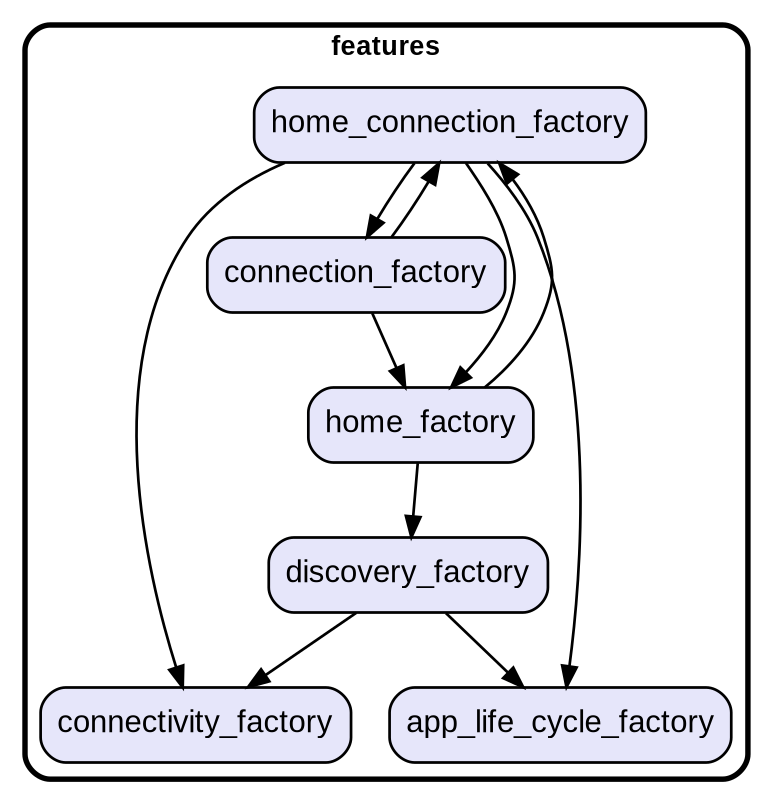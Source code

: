digraph "" {
  graph [style=rounded fontname="Arial Black" fontsize=13 penwidth=2.6];
  node [shape=rect style="filled,rounded" fontname=Arial fontsize=15 fillcolor=Lavender penwidth=1.3];
  edge [penwidth=1.3];
  "/connectivity_factory.dart" [label="connectivity_factory"];
  "/connection_factory.dart" [label="connection_factory"];
  "/home_connection_factory.dart" [label="home_connection_factory"];
  "/discovery_factory.dart" [label="discovery_factory"];
  "/app_life_cycle_factory.dart" [label="app_life_cycle_factory"];
  "/home_factory.dart" [label="home_factory"];
  subgraph "cluster~" {
    label="features";
    "/connectivity_factory.dart";
    "/connection_factory.dart";
    "/home_connection_factory.dart";
    "/discovery_factory.dart";
    "/app_life_cycle_factory.dart";
    "/home_factory.dart";
  }
  "/connection_factory.dart" -> "/home_connection_factory.dart";
  "/connection_factory.dart" -> "/home_factory.dart";
  "/home_connection_factory.dart" -> "/app_life_cycle_factory.dart";
  "/home_connection_factory.dart" -> "/connection_factory.dart";
  "/home_connection_factory.dart" -> "/connectivity_factory.dart";
  "/home_connection_factory.dart" -> "/home_factory.dart";
  "/discovery_factory.dart" -> "/app_life_cycle_factory.dart";
  "/discovery_factory.dart" -> "/connectivity_factory.dart";
  "/home_factory.dart" -> "/discovery_factory.dart";
  "/home_factory.dart" -> "/home_connection_factory.dart";
}
